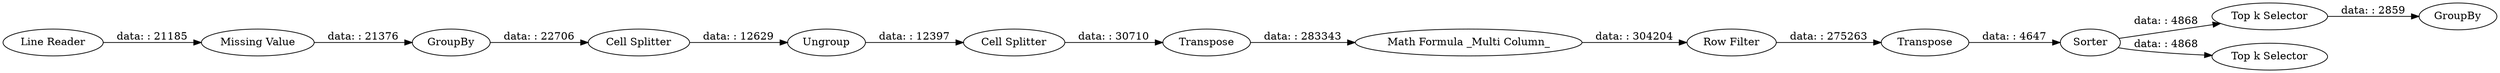digraph {
	"6954834725880886706_24" [label="Cell Splitter"]
	"6954834725880886706_30" [label="Row Filter"]
	"6954834725880886706_26" [label="Cell Splitter"]
	"6954834725880886706_1" [label="Line Reader"]
	"6954834725880886706_28" [label="Math Formula _Multi Column_"]
	"6954834725880886706_22" [label="Missing Value"]
	"6954834725880886706_23" [label=GroupBy]
	"6954834725880886706_29" [label=Transpose]
	"6954834725880886706_25" [label=Ungroup]
	"6954834725880886706_36" [label="Top k Selector"]
	"6954834725880886706_34" [label=GroupBy]
	"6954834725880886706_35" [label="Top k Selector"]
	"6954834725880886706_27" [label=Transpose]
	"6954834725880886706_31" [label=Sorter]
	"6954834725880886706_31" -> "6954834725880886706_35" [label="data: : 4868"]
	"6954834725880886706_22" -> "6954834725880886706_23" [label="data: : 21376"]
	"6954834725880886706_26" -> "6954834725880886706_27" [label="data: : 30710"]
	"6954834725880886706_1" -> "6954834725880886706_22" [label="data: : 21185"]
	"6954834725880886706_36" -> "6954834725880886706_34" [label="data: : 2859"]
	"6954834725880886706_23" -> "6954834725880886706_24" [label="data: : 22706"]
	"6954834725880886706_28" -> "6954834725880886706_30" [label="data: : 304204"]
	"6954834725880886706_25" -> "6954834725880886706_26" [label="data: : 12397"]
	"6954834725880886706_24" -> "6954834725880886706_25" [label="data: : 12629"]
	"6954834725880886706_30" -> "6954834725880886706_29" [label="data: : 275263"]
	"6954834725880886706_31" -> "6954834725880886706_36" [label="data: : 4868"]
	"6954834725880886706_29" -> "6954834725880886706_31" [label="data: : 4647"]
	"6954834725880886706_27" -> "6954834725880886706_28" [label="data: : 283343"]
	rankdir=LR
}
